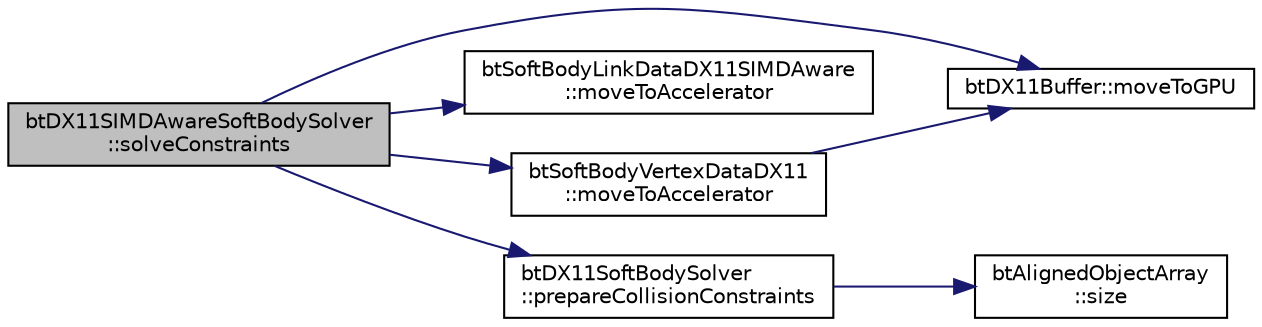 digraph "btDX11SIMDAwareSoftBodySolver::solveConstraints"
{
  edge [fontname="Helvetica",fontsize="10",labelfontname="Helvetica",labelfontsize="10"];
  node [fontname="Helvetica",fontsize="10",shape=record];
  rankdir="LR";
  Node1 [label="btDX11SIMDAwareSoftBodySolver\l::solveConstraints",height=0.2,width=0.4,color="black", fillcolor="grey75", style="filled", fontcolor="black"];
  Node1 -> Node2 [color="midnightblue",fontsize="10",style="solid",fontname="Helvetica"];
  Node2 [label="btDX11Buffer::moveToGPU",height=0.2,width=0.4,color="black", fillcolor="white", style="filled",URL="$classbt_d_x11_buffer.html#a6d374469254cb3c03d6e18d03ca8a23c"];
  Node1 -> Node3 [color="midnightblue",fontsize="10",style="solid",fontname="Helvetica"];
  Node3 [label="btSoftBodyLinkDataDX11SIMDAware\l::moveToAccelerator",height=0.2,width=0.4,color="black", fillcolor="white", style="filled",URL="$classbt_soft_body_link_data_d_x11_s_i_m_d_aware.html#ab498ee8250262804abb96ee7f67cba29"];
  Node1 -> Node4 [color="midnightblue",fontsize="10",style="solid",fontname="Helvetica"];
  Node4 [label="btSoftBodyVertexDataDX11\l::moveToAccelerator",height=0.2,width=0.4,color="black", fillcolor="white", style="filled",URL="$classbt_soft_body_vertex_data_d_x11.html#ac12f0c144bc116e3a0e4c11fc0e55365"];
  Node4 -> Node2 [color="midnightblue",fontsize="10",style="solid",fontname="Helvetica"];
  Node1 -> Node5 [color="midnightblue",fontsize="10",style="solid",fontname="Helvetica"];
  Node5 [label="btDX11SoftBodySolver\l::prepareCollisionConstraints",height=0.2,width=0.4,color="black", fillcolor="white", style="filled",URL="$classbt_d_x11_soft_body_solver.html#a887cc48c63b010cd511e11ce11ea6acd"];
  Node5 -> Node6 [color="midnightblue",fontsize="10",style="solid",fontname="Helvetica"];
  Node6 [label="btAlignedObjectArray\l::size",height=0.2,width=0.4,color="black", fillcolor="white", style="filled",URL="$classbt_aligned_object_array.html#a6bdd14c7599ecb95e8d83dd5a715f9b7",tooltip="return the number of elements in the array "];
}
